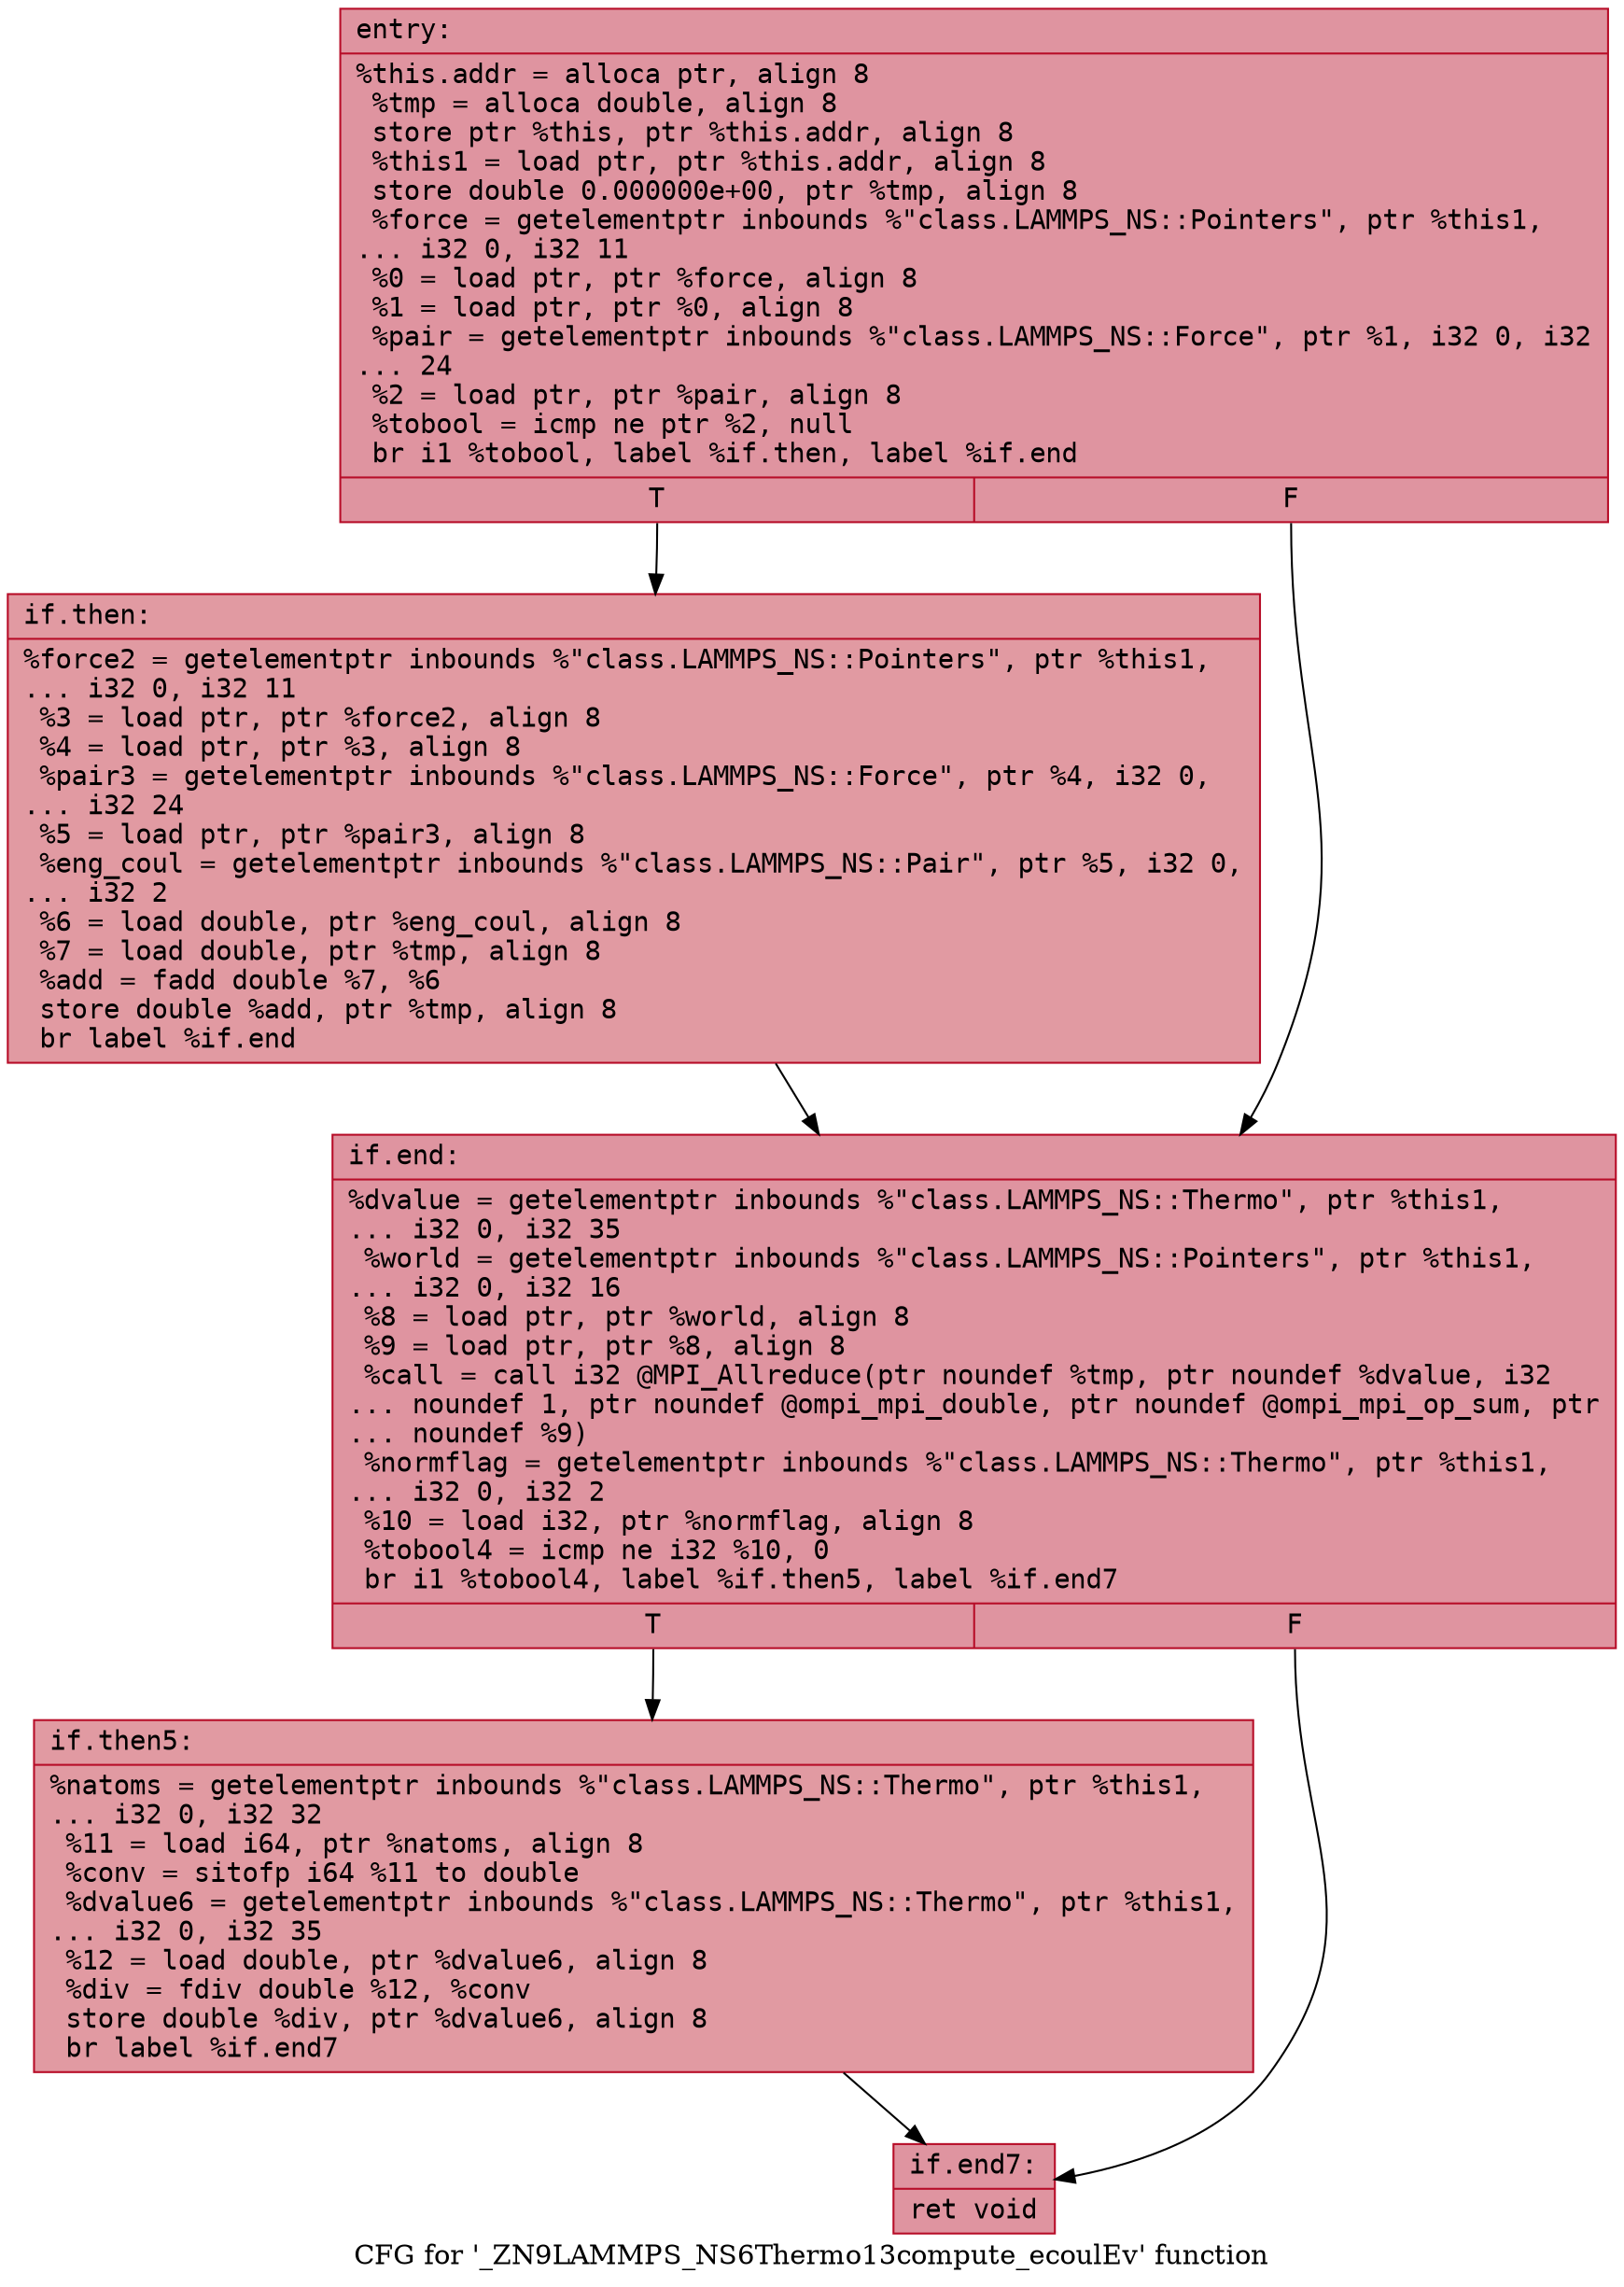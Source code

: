 digraph "CFG for '_ZN9LAMMPS_NS6Thermo13compute_ecoulEv' function" {
	label="CFG for '_ZN9LAMMPS_NS6Thermo13compute_ecoulEv' function";

	Node0x55bd404d35f0 [shape=record,color="#b70d28ff", style=filled, fillcolor="#b70d2870" fontname="Courier",label="{entry:\l|  %this.addr = alloca ptr, align 8\l  %tmp = alloca double, align 8\l  store ptr %this, ptr %this.addr, align 8\l  %this1 = load ptr, ptr %this.addr, align 8\l  store double 0.000000e+00, ptr %tmp, align 8\l  %force = getelementptr inbounds %\"class.LAMMPS_NS::Pointers\", ptr %this1,\l... i32 0, i32 11\l  %0 = load ptr, ptr %force, align 8\l  %1 = load ptr, ptr %0, align 8\l  %pair = getelementptr inbounds %\"class.LAMMPS_NS::Force\", ptr %1, i32 0, i32\l... 24\l  %2 = load ptr, ptr %pair, align 8\l  %tobool = icmp ne ptr %2, null\l  br i1 %tobool, label %if.then, label %if.end\l|{<s0>T|<s1>F}}"];
	Node0x55bd404d35f0:s0 -> Node0x55bd404d3c90[tooltip="entry -> if.then\nProbability 62.50%" ];
	Node0x55bd404d35f0:s1 -> Node0x55bd404d3d00[tooltip="entry -> if.end\nProbability 37.50%" ];
	Node0x55bd404d3c90 [shape=record,color="#b70d28ff", style=filled, fillcolor="#bb1b2c70" fontname="Courier",label="{if.then:\l|  %force2 = getelementptr inbounds %\"class.LAMMPS_NS::Pointers\", ptr %this1,\l... i32 0, i32 11\l  %3 = load ptr, ptr %force2, align 8\l  %4 = load ptr, ptr %3, align 8\l  %pair3 = getelementptr inbounds %\"class.LAMMPS_NS::Force\", ptr %4, i32 0,\l... i32 24\l  %5 = load ptr, ptr %pair3, align 8\l  %eng_coul = getelementptr inbounds %\"class.LAMMPS_NS::Pair\", ptr %5, i32 0,\l... i32 2\l  %6 = load double, ptr %eng_coul, align 8\l  %7 = load double, ptr %tmp, align 8\l  %add = fadd double %7, %6\l  store double %add, ptr %tmp, align 8\l  br label %if.end\l}"];
	Node0x55bd404d3c90 -> Node0x55bd404d3d00[tooltip="if.then -> if.end\nProbability 100.00%" ];
	Node0x55bd404d3d00 [shape=record,color="#b70d28ff", style=filled, fillcolor="#b70d2870" fontname="Courier",label="{if.end:\l|  %dvalue = getelementptr inbounds %\"class.LAMMPS_NS::Thermo\", ptr %this1,\l... i32 0, i32 35\l  %world = getelementptr inbounds %\"class.LAMMPS_NS::Pointers\", ptr %this1,\l... i32 0, i32 16\l  %8 = load ptr, ptr %world, align 8\l  %9 = load ptr, ptr %8, align 8\l  %call = call i32 @MPI_Allreduce(ptr noundef %tmp, ptr noundef %dvalue, i32\l... noundef 1, ptr noundef @ompi_mpi_double, ptr noundef @ompi_mpi_op_sum, ptr\l... noundef %9)\l  %normflag = getelementptr inbounds %\"class.LAMMPS_NS::Thermo\", ptr %this1,\l... i32 0, i32 2\l  %10 = load i32, ptr %normflag, align 8\l  %tobool4 = icmp ne i32 %10, 0\l  br i1 %tobool4, label %if.then5, label %if.end7\l|{<s0>T|<s1>F}}"];
	Node0x55bd404d3d00:s0 -> Node0x55bd404d4c60[tooltip="if.end -> if.then5\nProbability 62.50%" ];
	Node0x55bd404d3d00:s1 -> Node0x55bd404d4ce0[tooltip="if.end -> if.end7\nProbability 37.50%" ];
	Node0x55bd404d4c60 [shape=record,color="#b70d28ff", style=filled, fillcolor="#bb1b2c70" fontname="Courier",label="{if.then5:\l|  %natoms = getelementptr inbounds %\"class.LAMMPS_NS::Thermo\", ptr %this1,\l... i32 0, i32 32\l  %11 = load i64, ptr %natoms, align 8\l  %conv = sitofp i64 %11 to double\l  %dvalue6 = getelementptr inbounds %\"class.LAMMPS_NS::Thermo\", ptr %this1,\l... i32 0, i32 35\l  %12 = load double, ptr %dvalue6, align 8\l  %div = fdiv double %12, %conv\l  store double %div, ptr %dvalue6, align 8\l  br label %if.end7\l}"];
	Node0x55bd404d4c60 -> Node0x55bd404d4ce0[tooltip="if.then5 -> if.end7\nProbability 100.00%" ];
	Node0x55bd404d4ce0 [shape=record,color="#b70d28ff", style=filled, fillcolor="#b70d2870" fontname="Courier",label="{if.end7:\l|  ret void\l}"];
}
